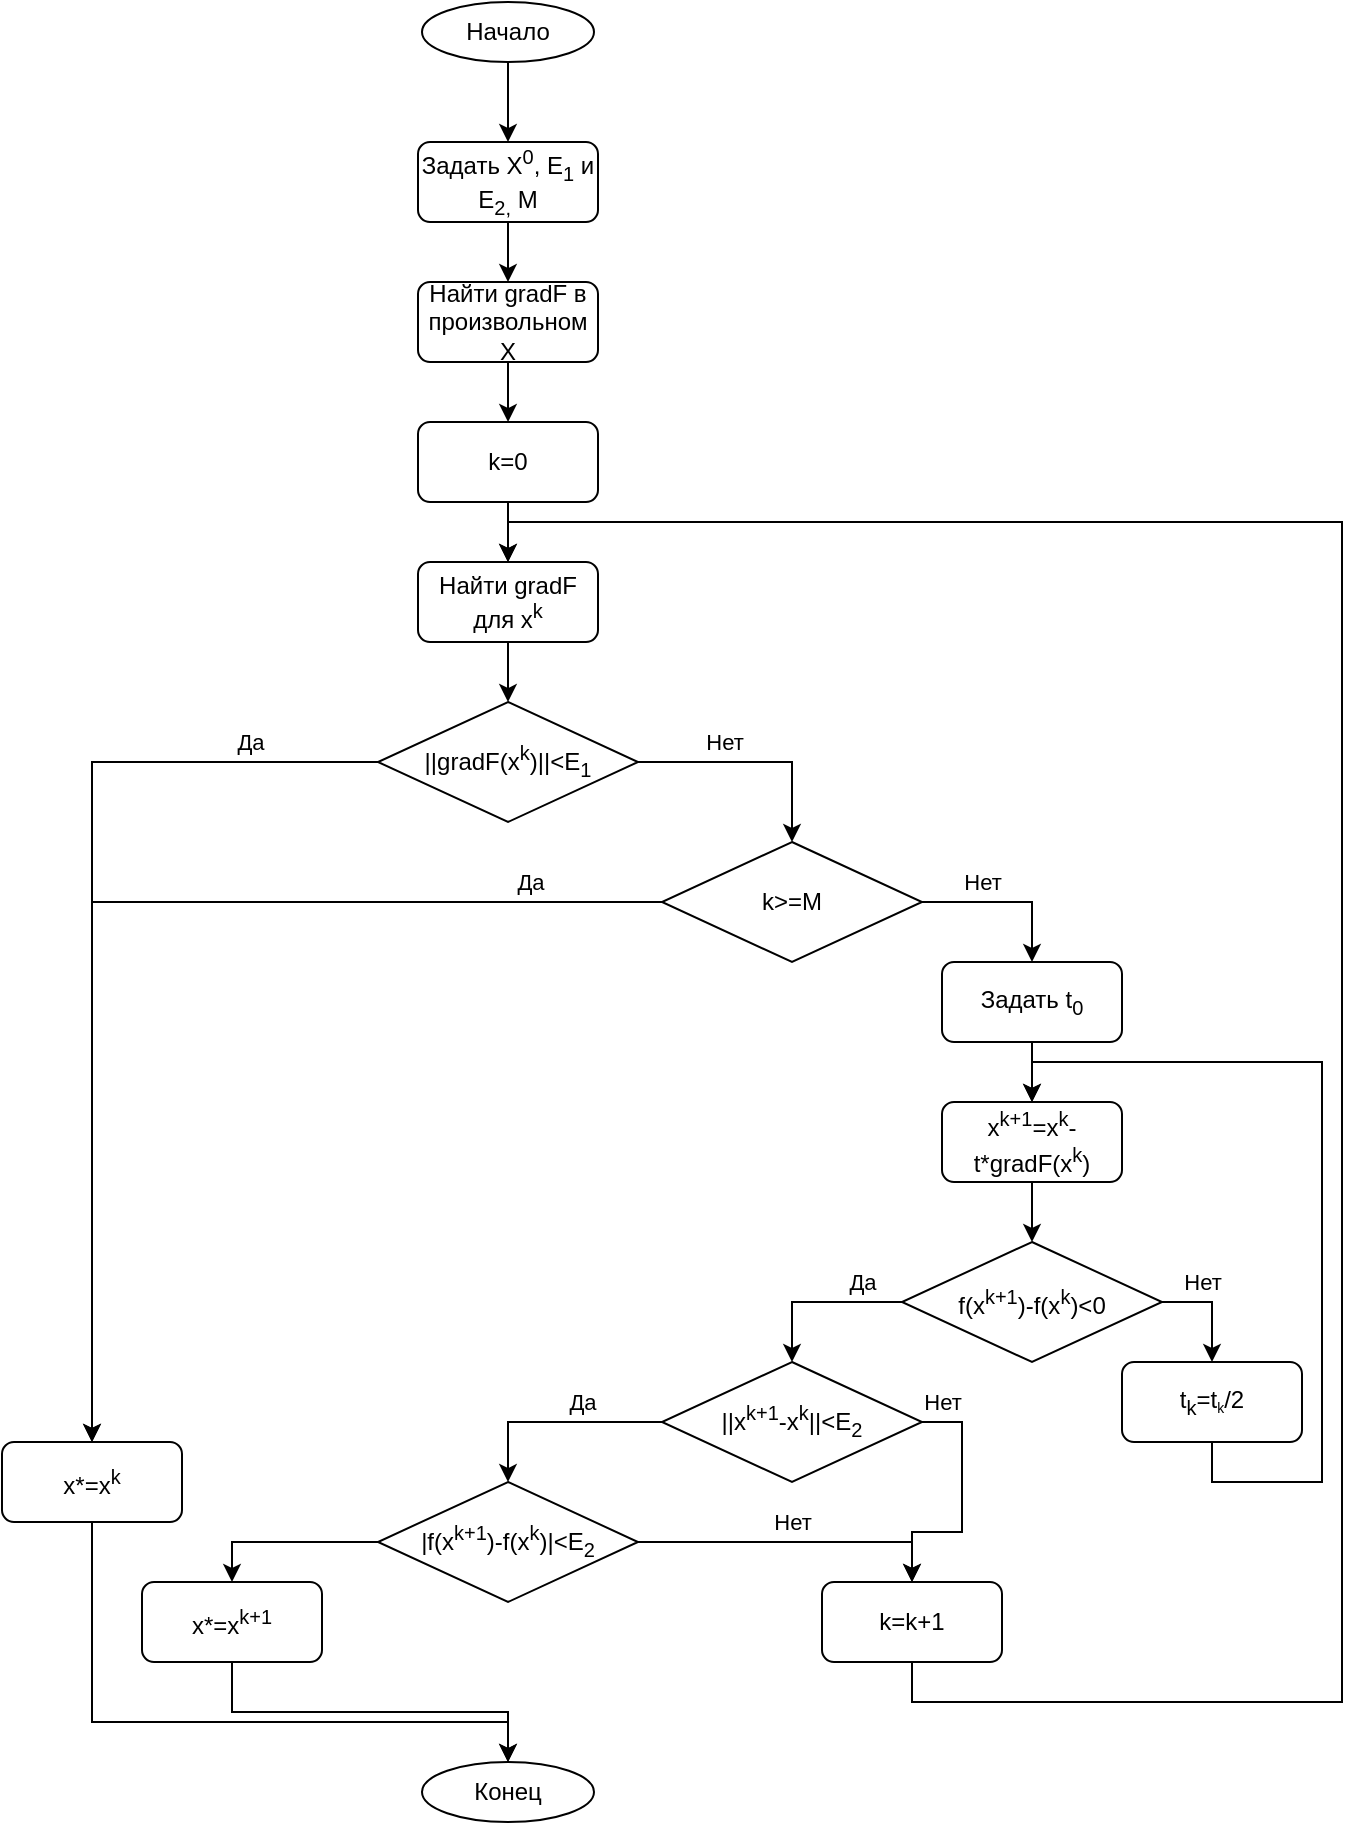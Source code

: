 <mxfile version="21.1.1" type="github">
  <diagram id="C5RBs43oDa-KdzZeNtuy" name="Page-1">
    <mxGraphModel dx="1648" dy="756" grid="1" gridSize="10" guides="1" tooltips="1" connect="1" arrows="1" fold="1" page="1" pageScale="1" pageWidth="827" pageHeight="1169" math="0" shadow="0">
      <root>
        <mxCell id="WIyWlLk6GJQsqaUBKTNV-0" />
        <mxCell id="WIyWlLk6GJQsqaUBKTNV-1" parent="WIyWlLk6GJQsqaUBKTNV-0" />
        <mxCell id="pP7PYWnkx4grRRfTVxqD-2" value="" style="edgeStyle=orthogonalEdgeStyle;rounded=0;orthogonalLoop=1;jettySize=auto;html=1;" edge="1" parent="WIyWlLk6GJQsqaUBKTNV-1" source="pP7PYWnkx4grRRfTVxqD-0" target="pP7PYWnkx4grRRfTVxqD-1">
          <mxGeometry relative="1" as="geometry" />
        </mxCell>
        <mxCell id="pP7PYWnkx4grRRfTVxqD-0" value="Начало" style="ellipse;whiteSpace=wrap;html=1;" vertex="1" parent="WIyWlLk6GJQsqaUBKTNV-1">
          <mxGeometry x="300" y="40" width="86" height="30" as="geometry" />
        </mxCell>
        <mxCell id="pP7PYWnkx4grRRfTVxqD-5" value="" style="edgeStyle=orthogonalEdgeStyle;rounded=0;orthogonalLoop=1;jettySize=auto;html=1;" edge="1" parent="WIyWlLk6GJQsqaUBKTNV-1" source="pP7PYWnkx4grRRfTVxqD-1" target="pP7PYWnkx4grRRfTVxqD-3">
          <mxGeometry relative="1" as="geometry" />
        </mxCell>
        <mxCell id="pP7PYWnkx4grRRfTVxqD-1" value="Задать X&lt;sup&gt;0&lt;/sup&gt;, E&lt;sub&gt;1&lt;/sub&gt;&amp;nbsp;и E&lt;sub&gt;2,&lt;/sub&gt;&amp;nbsp;M" style="rounded=1;whiteSpace=wrap;html=1;" vertex="1" parent="WIyWlLk6GJQsqaUBKTNV-1">
          <mxGeometry x="298" y="110" width="90" height="40" as="geometry" />
        </mxCell>
        <mxCell id="pP7PYWnkx4grRRfTVxqD-7" value="" style="edgeStyle=orthogonalEdgeStyle;rounded=0;orthogonalLoop=1;jettySize=auto;html=1;" edge="1" parent="WIyWlLk6GJQsqaUBKTNV-1" source="pP7PYWnkx4grRRfTVxqD-3">
          <mxGeometry relative="1" as="geometry">
            <mxPoint x="343.034" y="250.0" as="targetPoint" />
          </mxGeometry>
        </mxCell>
        <mxCell id="pP7PYWnkx4grRRfTVxqD-3" value="Найти gradF в произвольном X" style="rounded=1;whiteSpace=wrap;html=1;" vertex="1" parent="WIyWlLk6GJQsqaUBKTNV-1">
          <mxGeometry x="298" y="180" width="90" height="40" as="geometry" />
        </mxCell>
        <mxCell id="pP7PYWnkx4grRRfTVxqD-10" value="" style="edgeStyle=orthogonalEdgeStyle;rounded=0;orthogonalLoop=1;jettySize=auto;html=1;" edge="1" parent="WIyWlLk6GJQsqaUBKTNV-1" source="pP7PYWnkx4grRRfTVxqD-8" target="pP7PYWnkx4grRRfTVxqD-9">
          <mxGeometry relative="1" as="geometry" />
        </mxCell>
        <mxCell id="pP7PYWnkx4grRRfTVxqD-8" value="k=0" style="rounded=1;whiteSpace=wrap;html=1;" vertex="1" parent="WIyWlLk6GJQsqaUBKTNV-1">
          <mxGeometry x="298" y="250" width="90" height="40" as="geometry" />
        </mxCell>
        <mxCell id="pP7PYWnkx4grRRfTVxqD-13" value="" style="edgeStyle=orthogonalEdgeStyle;rounded=0;orthogonalLoop=1;jettySize=auto;html=1;" edge="1" parent="WIyWlLk6GJQsqaUBKTNV-1" source="pP7PYWnkx4grRRfTVxqD-9" target="pP7PYWnkx4grRRfTVxqD-12">
          <mxGeometry relative="1" as="geometry" />
        </mxCell>
        <mxCell id="pP7PYWnkx4grRRfTVxqD-9" value="Найти gradF для x&lt;sup&gt;k&lt;/sup&gt;" style="rounded=1;whiteSpace=wrap;html=1;" vertex="1" parent="WIyWlLk6GJQsqaUBKTNV-1">
          <mxGeometry x="298" y="320" width="90" height="40" as="geometry" />
        </mxCell>
        <mxCell id="pP7PYWnkx4grRRfTVxqD-17" style="edgeStyle=orthogonalEdgeStyle;rounded=0;orthogonalLoop=1;jettySize=auto;html=1;exitX=1;exitY=0.5;exitDx=0;exitDy=0;entryX=0.5;entryY=0;entryDx=0;entryDy=0;" edge="1" parent="WIyWlLk6GJQsqaUBKTNV-1" source="pP7PYWnkx4grRRfTVxqD-12" target="pP7PYWnkx4grRRfTVxqD-16">
          <mxGeometry relative="1" as="geometry" />
        </mxCell>
        <mxCell id="pP7PYWnkx4grRRfTVxqD-19" value="Нет" style="edgeLabel;html=1;align=center;verticalAlign=middle;resizable=0;points=[];" vertex="1" connectable="0" parent="pP7PYWnkx4grRRfTVxqD-17">
          <mxGeometry x="-0.184" y="-2" relative="1" as="geometry">
            <mxPoint x="-5" y="-12" as="offset" />
          </mxGeometry>
        </mxCell>
        <mxCell id="pP7PYWnkx4grRRfTVxqD-54" style="edgeStyle=orthogonalEdgeStyle;rounded=0;orthogonalLoop=1;jettySize=auto;html=1;exitX=0;exitY=0.5;exitDx=0;exitDy=0;" edge="1" parent="WIyWlLk6GJQsqaUBKTNV-1" source="pP7PYWnkx4grRRfTVxqD-12" target="pP7PYWnkx4grRRfTVxqD-49">
          <mxGeometry relative="1" as="geometry" />
        </mxCell>
        <mxCell id="pP7PYWnkx4grRRfTVxqD-56" value="Да" style="edgeLabel;html=1;align=center;verticalAlign=middle;resizable=0;points=[];" vertex="1" connectable="0" parent="pP7PYWnkx4grRRfTVxqD-54">
          <mxGeometry x="-0.735" y="-2" relative="1" as="geometry">
            <mxPoint y="-8" as="offset" />
          </mxGeometry>
        </mxCell>
        <mxCell id="pP7PYWnkx4grRRfTVxqD-12" value="||gradF(x&lt;sup&gt;k&lt;/sup&gt;)||&amp;lt;E&lt;sub&gt;1&lt;/sub&gt;" style="rhombus;whiteSpace=wrap;html=1;" vertex="1" parent="WIyWlLk6GJQsqaUBKTNV-1">
          <mxGeometry x="278" y="390" width="130" height="60" as="geometry" />
        </mxCell>
        <mxCell id="pP7PYWnkx4grRRfTVxqD-21" style="edgeStyle=orthogonalEdgeStyle;rounded=0;orthogonalLoop=1;jettySize=auto;html=1;exitX=1;exitY=0.5;exitDx=0;exitDy=0;entryX=0.5;entryY=0;entryDx=0;entryDy=0;" edge="1" parent="WIyWlLk6GJQsqaUBKTNV-1" source="pP7PYWnkx4grRRfTVxqD-16" target="pP7PYWnkx4grRRfTVxqD-20">
          <mxGeometry relative="1" as="geometry" />
        </mxCell>
        <mxCell id="pP7PYWnkx4grRRfTVxqD-22" value="Нет" style="edgeLabel;html=1;align=center;verticalAlign=middle;resizable=0;points=[];" vertex="1" connectable="0" parent="pP7PYWnkx4grRRfTVxqD-21">
          <mxGeometry x="-0.08" y="1" relative="1" as="geometry">
            <mxPoint x="-9" y="-9" as="offset" />
          </mxGeometry>
        </mxCell>
        <mxCell id="pP7PYWnkx4grRRfTVxqD-55" style="edgeStyle=orthogonalEdgeStyle;rounded=0;orthogonalLoop=1;jettySize=auto;html=1;exitX=0;exitY=0.5;exitDx=0;exitDy=0;entryX=0.5;entryY=0;entryDx=0;entryDy=0;" edge="1" parent="WIyWlLk6GJQsqaUBKTNV-1" source="pP7PYWnkx4grRRfTVxqD-16" target="pP7PYWnkx4grRRfTVxqD-49">
          <mxGeometry relative="1" as="geometry" />
        </mxCell>
        <mxCell id="pP7PYWnkx4grRRfTVxqD-57" value="Да" style="edgeLabel;html=1;align=center;verticalAlign=middle;resizable=0;points=[];" vertex="1" connectable="0" parent="pP7PYWnkx4grRRfTVxqD-55">
          <mxGeometry x="-0.366" y="-3" relative="1" as="geometry">
            <mxPoint x="110" y="-7" as="offset" />
          </mxGeometry>
        </mxCell>
        <mxCell id="pP7PYWnkx4grRRfTVxqD-16" value="k&amp;gt;=M" style="rhombus;whiteSpace=wrap;html=1;" vertex="1" parent="WIyWlLk6GJQsqaUBKTNV-1">
          <mxGeometry x="420" y="460" width="130" height="60" as="geometry" />
        </mxCell>
        <mxCell id="pP7PYWnkx4grRRfTVxqD-24" value="" style="edgeStyle=orthogonalEdgeStyle;rounded=0;orthogonalLoop=1;jettySize=auto;html=1;" edge="1" parent="WIyWlLk6GJQsqaUBKTNV-1" source="pP7PYWnkx4grRRfTVxqD-20" target="pP7PYWnkx4grRRfTVxqD-23">
          <mxGeometry relative="1" as="geometry" />
        </mxCell>
        <mxCell id="pP7PYWnkx4grRRfTVxqD-20" value="Задать t&lt;sub&gt;0&lt;/sub&gt;" style="rounded=1;whiteSpace=wrap;html=1;" vertex="1" parent="WIyWlLk6GJQsqaUBKTNV-1">
          <mxGeometry x="560" y="520" width="90" height="40" as="geometry" />
        </mxCell>
        <mxCell id="pP7PYWnkx4grRRfTVxqD-27" value="" style="edgeStyle=orthogonalEdgeStyle;rounded=0;orthogonalLoop=1;jettySize=auto;html=1;" edge="1" parent="WIyWlLk6GJQsqaUBKTNV-1" source="pP7PYWnkx4grRRfTVxqD-23" target="pP7PYWnkx4grRRfTVxqD-26">
          <mxGeometry relative="1" as="geometry" />
        </mxCell>
        <mxCell id="pP7PYWnkx4grRRfTVxqD-23" value="x&lt;sup&gt;k+1&lt;/sup&gt;=x&lt;sup&gt;k&lt;/sup&gt;-t*gradF(x&lt;sup&gt;k&lt;/sup&gt;)" style="rounded=1;whiteSpace=wrap;html=1;" vertex="1" parent="WIyWlLk6GJQsqaUBKTNV-1">
          <mxGeometry x="560" y="590" width="90" height="40" as="geometry" />
        </mxCell>
        <mxCell id="pP7PYWnkx4grRRfTVxqD-32" value="Нет" style="edgeStyle=orthogonalEdgeStyle;rounded=0;orthogonalLoop=1;jettySize=auto;html=1;exitX=1;exitY=0.5;exitDx=0;exitDy=0;" edge="1" parent="WIyWlLk6GJQsqaUBKTNV-1" source="pP7PYWnkx4grRRfTVxqD-26" target="pP7PYWnkx4grRRfTVxqD-31">
          <mxGeometry x="-0.273" y="10" relative="1" as="geometry">
            <mxPoint as="offset" />
          </mxGeometry>
        </mxCell>
        <mxCell id="pP7PYWnkx4grRRfTVxqD-38" value="Да" style="edgeStyle=orthogonalEdgeStyle;rounded=0;orthogonalLoop=1;jettySize=auto;html=1;exitX=0;exitY=0.5;exitDx=0;exitDy=0;entryX=0.5;entryY=0;entryDx=0;entryDy=0;" edge="1" parent="WIyWlLk6GJQsqaUBKTNV-1" source="pP7PYWnkx4grRRfTVxqD-26" target="pP7PYWnkx4grRRfTVxqD-37">
          <mxGeometry x="-0.529" y="-10" relative="1" as="geometry">
            <mxPoint as="offset" />
          </mxGeometry>
        </mxCell>
        <mxCell id="pP7PYWnkx4grRRfTVxqD-26" value="f(x&lt;sup&gt;k+1&lt;/sup&gt;)-f(x&lt;sup&gt;k&lt;/sup&gt;)&amp;lt;0" style="rhombus;whiteSpace=wrap;html=1;" vertex="1" parent="WIyWlLk6GJQsqaUBKTNV-1">
          <mxGeometry x="540" y="660" width="130" height="60" as="geometry" />
        </mxCell>
        <mxCell id="pP7PYWnkx4grRRfTVxqD-36" style="edgeStyle=orthogonalEdgeStyle;rounded=0;orthogonalLoop=1;jettySize=auto;html=1;exitX=0.5;exitY=1;exitDx=0;exitDy=0;entryX=0.5;entryY=0;entryDx=0;entryDy=0;" edge="1" parent="WIyWlLk6GJQsqaUBKTNV-1" source="pP7PYWnkx4grRRfTVxqD-31" target="pP7PYWnkx4grRRfTVxqD-23">
          <mxGeometry relative="1" as="geometry">
            <Array as="points">
              <mxPoint x="695" y="780" />
              <mxPoint x="750" y="780" />
              <mxPoint x="750" y="570" />
              <mxPoint x="605" y="570" />
            </Array>
          </mxGeometry>
        </mxCell>
        <mxCell id="pP7PYWnkx4grRRfTVxqD-31" value="t&lt;sub&gt;k&lt;/sub&gt;=t&lt;span style=&quot;font-size: 8.333px;&quot;&gt;&lt;sub&gt;k&lt;/sub&gt;&lt;/span&gt;/2" style="rounded=1;whiteSpace=wrap;html=1;" vertex="1" parent="WIyWlLk6GJQsqaUBKTNV-1">
          <mxGeometry x="650" y="720" width="90" height="40" as="geometry" />
        </mxCell>
        <mxCell id="pP7PYWnkx4grRRfTVxqD-40" value="Да" style="edgeStyle=orthogonalEdgeStyle;rounded=0;orthogonalLoop=1;jettySize=auto;html=1;exitX=0;exitY=0.5;exitDx=0;exitDy=0;entryX=0.5;entryY=0;entryDx=0;entryDy=0;" edge="1" parent="WIyWlLk6GJQsqaUBKTNV-1" source="pP7PYWnkx4grRRfTVxqD-37" target="pP7PYWnkx4grRRfTVxqD-39">
          <mxGeometry x="-0.252" y="-10" relative="1" as="geometry">
            <mxPoint as="offset" />
          </mxGeometry>
        </mxCell>
        <mxCell id="pP7PYWnkx4grRRfTVxqD-43" value="Нет" style="edgeStyle=orthogonalEdgeStyle;rounded=0;orthogonalLoop=1;jettySize=auto;html=1;exitX=1;exitY=0.5;exitDx=0;exitDy=0;entryX=0.5;entryY=0;entryDx=0;entryDy=0;" edge="1" parent="WIyWlLk6GJQsqaUBKTNV-1" source="pP7PYWnkx4grRRfTVxqD-37" target="pP7PYWnkx4grRRfTVxqD-42">
          <mxGeometry x="-0.84" y="10" relative="1" as="geometry">
            <mxPoint as="offset" />
          </mxGeometry>
        </mxCell>
        <mxCell id="pP7PYWnkx4grRRfTVxqD-37" value="||x&lt;sup&gt;k+1&lt;/sup&gt;-x&lt;sup&gt;k&lt;/sup&gt;||&amp;lt;E&lt;sub&gt;2&lt;/sub&gt;" style="rhombus;whiteSpace=wrap;html=1;" vertex="1" parent="WIyWlLk6GJQsqaUBKTNV-1">
          <mxGeometry x="420" y="720" width="130" height="60" as="geometry" />
        </mxCell>
        <mxCell id="pP7PYWnkx4grRRfTVxqD-44" style="edgeStyle=orthogonalEdgeStyle;rounded=0;orthogonalLoop=1;jettySize=auto;html=1;exitX=1;exitY=0.5;exitDx=0;exitDy=0;entryX=0.5;entryY=0;entryDx=0;entryDy=0;" edge="1" parent="WIyWlLk6GJQsqaUBKTNV-1" source="pP7PYWnkx4grRRfTVxqD-39" target="pP7PYWnkx4grRRfTVxqD-42">
          <mxGeometry relative="1" as="geometry" />
        </mxCell>
        <mxCell id="pP7PYWnkx4grRRfTVxqD-45" value="Нет" style="edgeLabel;html=1;align=center;verticalAlign=middle;resizable=0;points=[];" vertex="1" connectable="0" parent="pP7PYWnkx4grRRfTVxqD-44">
          <mxGeometry x="0.224" y="3" relative="1" as="geometry">
            <mxPoint x="-19" y="-7" as="offset" />
          </mxGeometry>
        </mxCell>
        <mxCell id="pP7PYWnkx4grRRfTVxqD-48" style="edgeStyle=orthogonalEdgeStyle;rounded=0;orthogonalLoop=1;jettySize=auto;html=1;exitX=0;exitY=0.5;exitDx=0;exitDy=0;entryX=0.5;entryY=0;entryDx=0;entryDy=0;" edge="1" parent="WIyWlLk6GJQsqaUBKTNV-1" source="pP7PYWnkx4grRRfTVxqD-39" target="pP7PYWnkx4grRRfTVxqD-47">
          <mxGeometry relative="1" as="geometry" />
        </mxCell>
        <mxCell id="pP7PYWnkx4grRRfTVxqD-39" value="|f(x&lt;sup&gt;k+1&lt;/sup&gt;)-f(x&lt;sup&gt;k&lt;/sup&gt;)|&amp;lt;E&lt;sub&gt;2&lt;/sub&gt;" style="rhombus;whiteSpace=wrap;html=1;" vertex="1" parent="WIyWlLk6GJQsqaUBKTNV-1">
          <mxGeometry x="278" y="780" width="130" height="60" as="geometry" />
        </mxCell>
        <mxCell id="pP7PYWnkx4grRRfTVxqD-46" style="edgeStyle=orthogonalEdgeStyle;rounded=0;orthogonalLoop=1;jettySize=auto;html=1;exitX=0.5;exitY=1;exitDx=0;exitDy=0;entryX=0.5;entryY=0;entryDx=0;entryDy=0;" edge="1" parent="WIyWlLk6GJQsqaUBKTNV-1" source="pP7PYWnkx4grRRfTVxqD-42" target="pP7PYWnkx4grRRfTVxqD-9">
          <mxGeometry relative="1" as="geometry">
            <Array as="points">
              <mxPoint x="545" y="890" />
              <mxPoint x="760" y="890" />
              <mxPoint x="760" y="300" />
              <mxPoint x="343" y="300" />
            </Array>
          </mxGeometry>
        </mxCell>
        <mxCell id="pP7PYWnkx4grRRfTVxqD-42" value="k=k+1" style="rounded=1;whiteSpace=wrap;html=1;" vertex="1" parent="WIyWlLk6GJQsqaUBKTNV-1">
          <mxGeometry x="500" y="830" width="90" height="40" as="geometry" />
        </mxCell>
        <mxCell id="pP7PYWnkx4grRRfTVxqD-51" style="edgeStyle=orthogonalEdgeStyle;rounded=0;orthogonalLoop=1;jettySize=auto;html=1;exitX=0.5;exitY=1;exitDx=0;exitDy=0;entryX=0.5;entryY=0;entryDx=0;entryDy=0;" edge="1" parent="WIyWlLk6GJQsqaUBKTNV-1" source="pP7PYWnkx4grRRfTVxqD-47" target="pP7PYWnkx4grRRfTVxqD-50">
          <mxGeometry relative="1" as="geometry" />
        </mxCell>
        <mxCell id="pP7PYWnkx4grRRfTVxqD-47" value="x*=x&lt;sup&gt;k+1&lt;/sup&gt;" style="rounded=1;whiteSpace=wrap;html=1;" vertex="1" parent="WIyWlLk6GJQsqaUBKTNV-1">
          <mxGeometry x="160" y="830" width="90" height="40" as="geometry" />
        </mxCell>
        <mxCell id="pP7PYWnkx4grRRfTVxqD-53" style="edgeStyle=orthogonalEdgeStyle;rounded=0;orthogonalLoop=1;jettySize=auto;html=1;exitX=0.5;exitY=1;exitDx=0;exitDy=0;entryX=0.5;entryY=0;entryDx=0;entryDy=0;" edge="1" parent="WIyWlLk6GJQsqaUBKTNV-1" source="pP7PYWnkx4grRRfTVxqD-49" target="pP7PYWnkx4grRRfTVxqD-50">
          <mxGeometry relative="1" as="geometry">
            <Array as="points">
              <mxPoint x="135" y="900" />
              <mxPoint x="343" y="900" />
            </Array>
          </mxGeometry>
        </mxCell>
        <mxCell id="pP7PYWnkx4grRRfTVxqD-49" value="x*=x&lt;sup&gt;k&lt;/sup&gt;" style="rounded=1;whiteSpace=wrap;html=1;" vertex="1" parent="WIyWlLk6GJQsqaUBKTNV-1">
          <mxGeometry x="90" y="760" width="90" height="40" as="geometry" />
        </mxCell>
        <mxCell id="pP7PYWnkx4grRRfTVxqD-50" value="Конец" style="ellipse;whiteSpace=wrap;html=1;" vertex="1" parent="WIyWlLk6GJQsqaUBKTNV-1">
          <mxGeometry x="300" y="920" width="86" height="30" as="geometry" />
        </mxCell>
      </root>
    </mxGraphModel>
  </diagram>
</mxfile>
